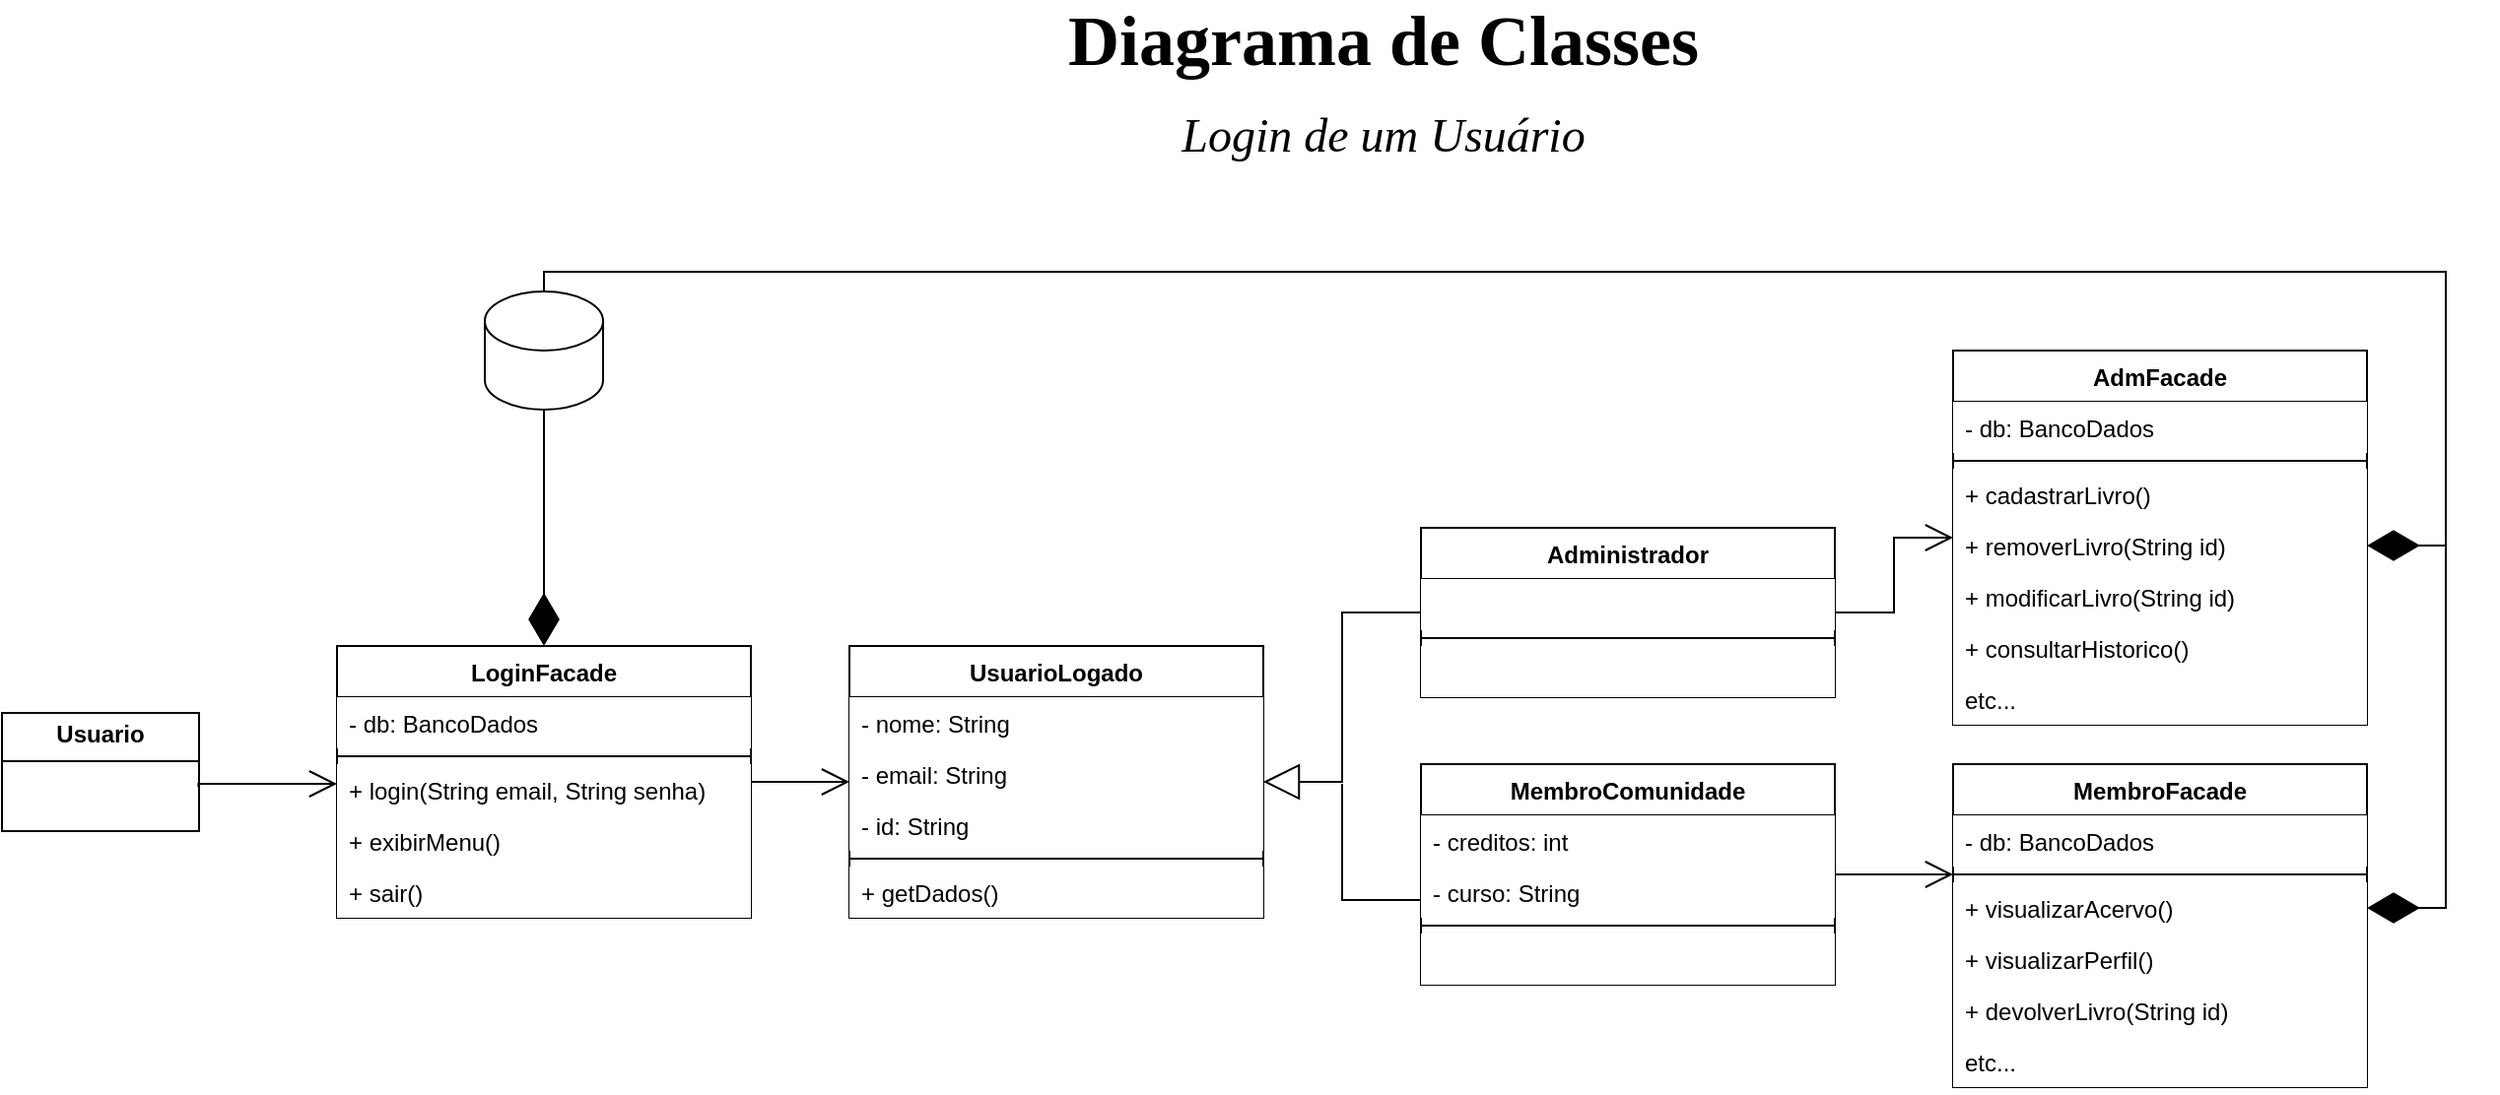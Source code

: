 <mxfile version="28.0.4">
  <diagram name="Página-1" id="ZlAH9jLIC42onpBHHMIF">
    <mxGraphModel dx="872" dy="482" grid="1" gridSize="10" guides="1" tooltips="1" connect="1" arrows="1" fold="1" page="1" pageScale="1" pageWidth="1169" pageHeight="827" math="0" shadow="0">
      <root>
        <mxCell id="0" />
        <mxCell id="1" parent="0" />
        <mxCell id="2jYOW66pVU3LEl7VK9MZ-2" value="&lt;div&gt;&lt;b&gt;Diagrama de Classes&lt;/b&gt;&lt;/div&gt;&lt;div&gt;&lt;font style=&quot;font-size: 24px;&quot;&gt;&lt;i&gt;Login de um Usuário&lt;/i&gt;&lt;/font&gt;&lt;/div&gt;" style="text;html=1;align=center;verticalAlign=middle;whiteSpace=wrap;rounded=0;fontFamily=Times New Roman;fontSize=36;" parent="1" vertex="1">
          <mxGeometry x="500" y="30" width="422" height="70" as="geometry" />
        </mxCell>
        <mxCell id="2jYOW66pVU3LEl7VK9MZ-5" value="" style="shape=cylinder3;whiteSpace=wrap;html=1;boundedLbl=1;backgroundOutline=1;size=15;" parent="1" vertex="1">
          <mxGeometry x="255" y="170" width="60" height="60" as="geometry" />
        </mxCell>
        <mxCell id="2jYOW66pVU3LEl7VK9MZ-6" value="&lt;p style=&quot;margin:0px;margin-top:4px;text-align:center;&quot;&gt;&lt;b&gt;Usuario&lt;/b&gt;&lt;/p&gt;&lt;hr size=&quot;1&quot; style=&quot;border-style:solid;&quot;&gt;&lt;div style=&quot;height:2px;&quot;&gt;&lt;/div&gt;" style="verticalAlign=top;align=left;overflow=fill;html=1;whiteSpace=wrap;strokeColor=default;fontFamily=Helvetica;fontSize=12;fontColor=default;fillColor=default;" parent="1" vertex="1">
          <mxGeometry x="10" y="384" width="100" height="60" as="geometry" />
        </mxCell>
        <mxCell id="2jYOW66pVU3LEl7VK9MZ-12" value="LoginFacade" style="swimlane;fontStyle=1;align=center;verticalAlign=top;childLayout=stackLayout;horizontal=1;startSize=26;horizontalStack=0;resizeParent=1;resizeParentMax=0;resizeLast=0;collapsible=1;marginBottom=0;whiteSpace=wrap;html=1;strokeColor=default;fontFamily=Helvetica;fontSize=12;fontColor=default;fillColor=default;swimlaneFillColor=none;glass=0;swimlaneLine=1;" parent="1" vertex="1">
          <mxGeometry x="180" y="350" width="210" height="138" as="geometry">
            <mxRectangle x="260" y="360" width="110" height="30" as="alternateBounds" />
          </mxGeometry>
        </mxCell>
        <mxCell id="2jYOW66pVU3LEl7VK9MZ-13" value="- db: BancoDados" style="text;strokeColor=none;fillColor=default;align=left;verticalAlign=top;spacingLeft=4;spacingRight=4;overflow=hidden;rotatable=0;points=[[0,0.5],[1,0.5]];portConstraint=eastwest;whiteSpace=wrap;html=1;fontFamily=Helvetica;fontSize=12;fontColor=default;fillStyle=auto;glass=0;" parent="2jYOW66pVU3LEl7VK9MZ-12" vertex="1">
          <mxGeometry y="26" width="210" height="26" as="geometry" />
        </mxCell>
        <mxCell id="2jYOW66pVU3LEl7VK9MZ-14" value="" style="line;strokeWidth=1;fillColor=none;align=left;verticalAlign=middle;spacingTop=-1;spacingLeft=3;spacingRight=3;rotatable=0;labelPosition=right;points=[];portConstraint=eastwest;strokeColor=inherit;fontFamily=Helvetica;fontSize=12;fontColor=default;" parent="2jYOW66pVU3LEl7VK9MZ-12" vertex="1">
          <mxGeometry y="52" width="210" height="8" as="geometry" />
        </mxCell>
        <mxCell id="2jYOW66pVU3LEl7VK9MZ-15" value="+ login(String email, String senha)" style="text;strokeColor=none;fillColor=default;align=left;verticalAlign=top;spacingLeft=4;spacingRight=4;overflow=hidden;rotatable=0;points=[[0,0.5],[1,0.5]];portConstraint=eastwest;whiteSpace=wrap;html=1;fontFamily=Helvetica;fontSize=12;fontColor=default;fillStyle=solid;" parent="2jYOW66pVU3LEl7VK9MZ-12" vertex="1">
          <mxGeometry y="60" width="210" height="26" as="geometry" />
        </mxCell>
        <mxCell id="2jYOW66pVU3LEl7VK9MZ-16" value="+ exibirMenu()" style="text;strokeColor=none;fillColor=default;align=left;verticalAlign=top;spacingLeft=4;spacingRight=4;overflow=hidden;rotatable=0;points=[[0,0.5],[1,0.5]];portConstraint=eastwest;whiteSpace=wrap;html=1;fontFamily=Helvetica;fontSize=12;fontColor=default;fillStyle=solid;" parent="2jYOW66pVU3LEl7VK9MZ-12" vertex="1">
          <mxGeometry y="86" width="210" height="26" as="geometry" />
        </mxCell>
        <mxCell id="2jYOW66pVU3LEl7VK9MZ-17" value="+ sair()" style="text;strokeColor=none;fillColor=default;align=left;verticalAlign=top;spacingLeft=4;spacingRight=4;overflow=hidden;rotatable=0;points=[[0,0.5],[1,0.5]];portConstraint=eastwest;whiteSpace=wrap;html=1;fontFamily=Helvetica;fontSize=12;fontColor=default;" parent="2jYOW66pVU3LEl7VK9MZ-12" vertex="1">
          <mxGeometry y="112" width="210" height="26" as="geometry" />
        </mxCell>
        <mxCell id="2jYOW66pVU3LEl7VK9MZ-28" value="MembroFacade" style="swimlane;fontStyle=1;align=center;verticalAlign=top;childLayout=stackLayout;horizontal=1;startSize=26;horizontalStack=0;resizeParent=1;resizeParentMax=0;resizeLast=0;collapsible=1;marginBottom=0;whiteSpace=wrap;html=1;strokeColor=default;fontFamily=Helvetica;fontSize=12;fontColor=default;fillColor=default;swimlaneFillColor=none;glass=0;swimlaneLine=1;" parent="1" vertex="1">
          <mxGeometry x="1000" y="410" width="210" height="164" as="geometry" />
        </mxCell>
        <mxCell id="2jYOW66pVU3LEl7VK9MZ-29" value="- db: BancoDados" style="text;strokeColor=none;fillColor=default;align=left;verticalAlign=top;spacingLeft=4;spacingRight=4;overflow=hidden;rotatable=0;points=[[0,0.5],[1,0.5]];portConstraint=eastwest;whiteSpace=wrap;html=1;fontFamily=Helvetica;fontSize=12;fontColor=default;fillStyle=auto;glass=0;" parent="2jYOW66pVU3LEl7VK9MZ-28" vertex="1">
          <mxGeometry y="26" width="210" height="26" as="geometry" />
        </mxCell>
        <mxCell id="2jYOW66pVU3LEl7VK9MZ-30" value="" style="line;strokeWidth=1;fillColor=none;align=left;verticalAlign=middle;spacingTop=-1;spacingLeft=3;spacingRight=3;rotatable=0;labelPosition=right;points=[];portConstraint=eastwest;strokeColor=inherit;fontFamily=Helvetica;fontSize=12;fontColor=default;" parent="2jYOW66pVU3LEl7VK9MZ-28" vertex="1">
          <mxGeometry y="52" width="210" height="8" as="geometry" />
        </mxCell>
        <mxCell id="2jYOW66pVU3LEl7VK9MZ-31" value="&lt;div&gt;+ visualizarAcervo()&lt;/div&gt;" style="text;strokeColor=none;fillColor=default;align=left;verticalAlign=top;spacingLeft=4;spacingRight=4;overflow=hidden;rotatable=0;points=[[0,0.5],[1,0.5]];portConstraint=eastwest;whiteSpace=wrap;html=1;fontFamily=Helvetica;fontSize=12;fontColor=default;fillStyle=solid;" parent="2jYOW66pVU3LEl7VK9MZ-28" vertex="1">
          <mxGeometry y="60" width="210" height="26" as="geometry" />
        </mxCell>
        <mxCell id="2jYOW66pVU3LEl7VK9MZ-32" value="&lt;div&gt;+ visualizarPerfil()&lt;/div&gt;" style="text;strokeColor=none;fillColor=default;align=left;verticalAlign=top;spacingLeft=4;spacingRight=4;overflow=hidden;rotatable=0;points=[[0,0.5],[1,0.5]];portConstraint=eastwest;whiteSpace=wrap;html=1;fontFamily=Helvetica;fontSize=12;fontColor=default;fillStyle=solid;" parent="2jYOW66pVU3LEl7VK9MZ-28" vertex="1">
          <mxGeometry y="86" width="210" height="26" as="geometry" />
        </mxCell>
        <mxCell id="2jYOW66pVU3LEl7VK9MZ-33" value="+ devolverLivro(String id)" style="text;strokeColor=none;fillColor=default;align=left;verticalAlign=top;spacingLeft=4;spacingRight=4;overflow=hidden;rotatable=0;points=[[0,0.5],[1,0.5]];portConstraint=eastwest;whiteSpace=wrap;html=1;fontFamily=Helvetica;fontSize=12;fontColor=default;" parent="2jYOW66pVU3LEl7VK9MZ-28" vertex="1">
          <mxGeometry y="112" width="210" height="26" as="geometry" />
        </mxCell>
        <mxCell id="B1owDLhNV9ZOQ4Yq2QHg-32" value="etc..." style="text;strokeColor=none;fillColor=default;align=left;verticalAlign=top;spacingLeft=4;spacingRight=4;overflow=hidden;rotatable=0;points=[[0,0.5],[1,0.5]];portConstraint=eastwest;whiteSpace=wrap;html=1;fontFamily=Helvetica;fontSize=12;fontColor=default;" parent="2jYOW66pVU3LEl7VK9MZ-28" vertex="1">
          <mxGeometry y="138" width="210" height="26" as="geometry" />
        </mxCell>
        <mxCell id="2jYOW66pVU3LEl7VK9MZ-34" value="AdmFacade" style="swimlane;fontStyle=1;align=center;verticalAlign=top;childLayout=stackLayout;horizontal=1;startSize=26;horizontalStack=0;resizeParent=1;resizeParentMax=0;resizeLast=0;collapsible=1;marginBottom=0;whiteSpace=wrap;html=1;strokeColor=default;fontFamily=Helvetica;fontSize=12;fontColor=default;fillColor=default;swimlaneFillColor=none;glass=0;swimlaneLine=1;" parent="1" vertex="1">
          <mxGeometry x="1000" y="200" width="210" height="190" as="geometry" />
        </mxCell>
        <mxCell id="2jYOW66pVU3LEl7VK9MZ-35" value="- db: BancoDados" style="text;strokeColor=none;fillColor=default;align=left;verticalAlign=top;spacingLeft=4;spacingRight=4;overflow=hidden;rotatable=0;points=[[0,0.5],[1,0.5]];portConstraint=eastwest;whiteSpace=wrap;html=1;fontFamily=Helvetica;fontSize=12;fontColor=default;fillStyle=auto;glass=0;" parent="2jYOW66pVU3LEl7VK9MZ-34" vertex="1">
          <mxGeometry y="26" width="210" height="26" as="geometry" />
        </mxCell>
        <mxCell id="2jYOW66pVU3LEl7VK9MZ-36" value="" style="line;strokeWidth=1;fillColor=none;align=left;verticalAlign=middle;spacingTop=-1;spacingLeft=3;spacingRight=3;rotatable=0;labelPosition=right;points=[];portConstraint=eastwest;strokeColor=inherit;fontFamily=Helvetica;fontSize=12;fontColor=default;" parent="2jYOW66pVU3LEl7VK9MZ-34" vertex="1">
          <mxGeometry y="52" width="210" height="8" as="geometry" />
        </mxCell>
        <mxCell id="2jYOW66pVU3LEl7VK9MZ-37" value="&lt;div&gt;+ cadastrarLivro()&lt;/div&gt;" style="text;strokeColor=none;fillColor=default;align=left;verticalAlign=top;spacingLeft=4;spacingRight=4;overflow=hidden;rotatable=0;points=[[0,0.5],[1,0.5]];portConstraint=eastwest;whiteSpace=wrap;html=1;fontFamily=Helvetica;fontSize=12;fontColor=default;fillStyle=solid;" parent="2jYOW66pVU3LEl7VK9MZ-34" vertex="1">
          <mxGeometry y="60" width="210" height="26" as="geometry" />
        </mxCell>
        <mxCell id="B1owDLhNV9ZOQ4Yq2QHg-27" value="&lt;div&gt;+ removerLivro(String id)&lt;/div&gt;" style="text;strokeColor=none;fillColor=default;align=left;verticalAlign=top;spacingLeft=4;spacingRight=4;overflow=hidden;rotatable=0;points=[[0,0.5],[1,0.5]];portConstraint=eastwest;whiteSpace=wrap;html=1;fontFamily=Helvetica;fontSize=12;fontColor=default;fillStyle=solid;" parent="2jYOW66pVU3LEl7VK9MZ-34" vertex="1">
          <mxGeometry y="86" width="210" height="26" as="geometry" />
        </mxCell>
        <mxCell id="2jYOW66pVU3LEl7VK9MZ-38" value="+ modificarLivro(String id)" style="text;strokeColor=none;fillColor=default;align=left;verticalAlign=top;spacingLeft=4;spacingRight=4;overflow=hidden;rotatable=0;points=[[0,0.5],[1,0.5]];portConstraint=eastwest;whiteSpace=wrap;html=1;fontFamily=Helvetica;fontSize=12;fontColor=default;fillStyle=solid;" parent="2jYOW66pVU3LEl7VK9MZ-34" vertex="1">
          <mxGeometry y="112" width="210" height="26" as="geometry" />
        </mxCell>
        <mxCell id="2jYOW66pVU3LEl7VK9MZ-39" value="+ consultarHistorico()" style="text;strokeColor=none;fillColor=default;align=left;verticalAlign=top;spacingLeft=4;spacingRight=4;overflow=hidden;rotatable=0;points=[[0,0.5],[1,0.5]];portConstraint=eastwest;whiteSpace=wrap;html=1;fontFamily=Helvetica;fontSize=12;fontColor=default;" parent="2jYOW66pVU3LEl7VK9MZ-34" vertex="1">
          <mxGeometry y="138" width="210" height="26" as="geometry" />
        </mxCell>
        <mxCell id="B1owDLhNV9ZOQ4Yq2QHg-28" value="etc..." style="text;strokeColor=none;fillColor=default;align=left;verticalAlign=top;spacingLeft=4;spacingRight=4;overflow=hidden;rotatable=0;points=[[0,0.5],[1,0.5]];portConstraint=eastwest;whiteSpace=wrap;html=1;fontFamily=Helvetica;fontSize=12;fontColor=default;" parent="2jYOW66pVU3LEl7VK9MZ-34" vertex="1">
          <mxGeometry y="164" width="210" height="26" as="geometry" />
        </mxCell>
        <mxCell id="2jYOW66pVU3LEl7VK9MZ-40" value="&lt;div&gt;UsuarioLogado&lt;/div&gt;" style="swimlane;fontStyle=1;align=center;verticalAlign=top;childLayout=stackLayout;horizontal=1;startSize=26;horizontalStack=0;resizeParent=1;resizeParentMax=0;resizeLast=0;collapsible=1;marginBottom=0;whiteSpace=wrap;html=1;strokeColor=default;fontFamily=Helvetica;fontSize=12;fontColor=default;fillColor=default;swimlaneFillColor=none;glass=0;swimlaneLine=1;" parent="1" vertex="1">
          <mxGeometry x="440" y="350" width="210" height="138" as="geometry" />
        </mxCell>
        <mxCell id="2jYOW66pVU3LEl7VK9MZ-41" value="- nome: String" style="text;strokeColor=none;fillColor=default;align=left;verticalAlign=top;spacingLeft=4;spacingRight=4;overflow=hidden;rotatable=0;points=[[0,0.5],[1,0.5]];portConstraint=eastwest;whiteSpace=wrap;html=1;fontFamily=Helvetica;fontSize=12;fontColor=default;fillStyle=auto;glass=0;" parent="2jYOW66pVU3LEl7VK9MZ-40" vertex="1">
          <mxGeometry y="26" width="210" height="26" as="geometry" />
        </mxCell>
        <mxCell id="2jYOW66pVU3LEl7VK9MZ-47" value="&lt;div&gt;- email: String&lt;/div&gt;" style="text;strokeColor=none;fillColor=default;align=left;verticalAlign=top;spacingLeft=4;spacingRight=4;overflow=hidden;rotatable=0;points=[[0,0.5],[1,0.5]];portConstraint=eastwest;whiteSpace=wrap;html=1;fontFamily=Helvetica;fontSize=12;fontColor=default;fillStyle=auto;glass=0;" parent="2jYOW66pVU3LEl7VK9MZ-40" vertex="1">
          <mxGeometry y="52" width="210" height="26" as="geometry" />
        </mxCell>
        <mxCell id="2jYOW66pVU3LEl7VK9MZ-48" value="&lt;div&gt;- id: String&lt;/div&gt;" style="text;strokeColor=none;fillColor=default;align=left;verticalAlign=top;spacingLeft=4;spacingRight=4;overflow=hidden;rotatable=0;points=[[0,0.5],[1,0.5]];portConstraint=eastwest;whiteSpace=wrap;html=1;fontFamily=Helvetica;fontSize=12;fontColor=default;fillStyle=auto;glass=0;" parent="2jYOW66pVU3LEl7VK9MZ-40" vertex="1">
          <mxGeometry y="78" width="210" height="26" as="geometry" />
        </mxCell>
        <mxCell id="2jYOW66pVU3LEl7VK9MZ-42" value="" style="line;strokeWidth=1;fillColor=none;align=left;verticalAlign=middle;spacingTop=-1;spacingLeft=3;spacingRight=3;rotatable=0;labelPosition=right;points=[];portConstraint=eastwest;strokeColor=inherit;fontFamily=Helvetica;fontSize=12;fontColor=default;" parent="2jYOW66pVU3LEl7VK9MZ-40" vertex="1">
          <mxGeometry y="104" width="210" height="8" as="geometry" />
        </mxCell>
        <mxCell id="2jYOW66pVU3LEl7VK9MZ-45" value="+ getDados()" style="text;strokeColor=none;fillColor=default;align=left;verticalAlign=top;spacingLeft=4;spacingRight=4;overflow=hidden;rotatable=0;points=[[0,0.5],[1,0.5]];portConstraint=eastwest;whiteSpace=wrap;html=1;fontFamily=Helvetica;fontSize=12;fontColor=default;" parent="2jYOW66pVU3LEl7VK9MZ-40" vertex="1">
          <mxGeometry y="112" width="210" height="26" as="geometry" />
        </mxCell>
        <mxCell id="B1owDLhNV9ZOQ4Yq2QHg-1" value="MembroComunidade" style="swimlane;fontStyle=1;align=center;verticalAlign=top;childLayout=stackLayout;horizontal=1;startSize=26;horizontalStack=0;resizeParent=1;resizeParentMax=0;resizeLast=0;collapsible=1;marginBottom=0;whiteSpace=wrap;html=1;strokeColor=default;fontFamily=Helvetica;fontSize=12;fontColor=default;fillColor=default;swimlaneFillColor=none;glass=0;swimlaneLine=1;" parent="1" vertex="1">
          <mxGeometry x="730" y="410" width="210" height="112" as="geometry" />
        </mxCell>
        <mxCell id="B1owDLhNV9ZOQ4Yq2QHg-18" value="- creditos: int&lt;span style=&quot;white-space: pre;&quot;&gt;&#x9;&lt;/span&gt;" style="text;strokeColor=none;fillColor=default;align=left;verticalAlign=top;spacingLeft=4;spacingRight=4;overflow=hidden;rotatable=0;points=[[0,0.5],[1,0.5]];portConstraint=eastwest;whiteSpace=wrap;html=1;fontFamily=Helvetica;fontSize=12;fontColor=default;fillStyle=auto;glass=0;" parent="B1owDLhNV9ZOQ4Yq2QHg-1" vertex="1">
          <mxGeometry y="26" width="210" height="26" as="geometry" />
        </mxCell>
        <mxCell id="B1owDLhNV9ZOQ4Yq2QHg-2" value="- curso: String" style="text;strokeColor=none;fillColor=default;align=left;verticalAlign=top;spacingLeft=4;spacingRight=4;overflow=hidden;rotatable=0;points=[[0,0.5],[1,0.5]];portConstraint=eastwest;whiteSpace=wrap;html=1;fontFamily=Helvetica;fontSize=12;fontColor=default;fillStyle=auto;glass=0;" parent="B1owDLhNV9ZOQ4Yq2QHg-1" vertex="1">
          <mxGeometry y="52" width="210" height="26" as="geometry" />
        </mxCell>
        <mxCell id="B1owDLhNV9ZOQ4Yq2QHg-5" value="" style="line;strokeWidth=1;fillColor=none;align=left;verticalAlign=middle;spacingTop=-1;spacingLeft=3;spacingRight=3;rotatable=0;labelPosition=right;points=[];portConstraint=eastwest;strokeColor=inherit;fontFamily=Helvetica;fontSize=12;fontColor=default;" parent="B1owDLhNV9ZOQ4Yq2QHg-1" vertex="1">
          <mxGeometry y="78" width="210" height="8" as="geometry" />
        </mxCell>
        <mxCell id="B1owDLhNV9ZOQ4Yq2QHg-6" value="" style="text;strokeColor=none;fillColor=default;align=left;verticalAlign=top;spacingLeft=4;spacingRight=4;overflow=hidden;rotatable=0;points=[[0,0.5],[1,0.5]];portConstraint=eastwest;whiteSpace=wrap;html=1;fontFamily=Helvetica;fontSize=12;fontColor=default;" parent="B1owDLhNV9ZOQ4Yq2QHg-1" vertex="1">
          <mxGeometry y="86" width="210" height="26" as="geometry" />
        </mxCell>
        <mxCell id="B1owDLhNV9ZOQ4Yq2QHg-7" value="Administrador" style="swimlane;fontStyle=1;align=center;verticalAlign=top;childLayout=stackLayout;horizontal=1;startSize=26;horizontalStack=0;resizeParent=1;resizeParentMax=0;resizeLast=0;collapsible=1;marginBottom=0;whiteSpace=wrap;html=1;strokeColor=default;fontFamily=Helvetica;fontSize=12;fontColor=default;fillColor=default;swimlaneFillColor=none;glass=0;swimlaneLine=1;" parent="1" vertex="1">
          <mxGeometry x="730" y="290" width="210" height="86" as="geometry" />
        </mxCell>
        <mxCell id="B1owDLhNV9ZOQ4Yq2QHg-10" value="" style="text;strokeColor=none;fillColor=default;align=left;verticalAlign=top;spacingLeft=4;spacingRight=4;overflow=hidden;rotatable=0;points=[[0,0.5],[1,0.5]];portConstraint=eastwest;whiteSpace=wrap;html=1;fontFamily=Helvetica;fontSize=12;fontColor=default;fillStyle=auto;glass=0;" parent="B1owDLhNV9ZOQ4Yq2QHg-7" vertex="1">
          <mxGeometry y="26" width="210" height="26" as="geometry" />
        </mxCell>
        <mxCell id="B1owDLhNV9ZOQ4Yq2QHg-11" value="" style="line;strokeWidth=1;fillColor=none;align=left;verticalAlign=middle;spacingTop=-1;spacingLeft=3;spacingRight=3;rotatable=0;labelPosition=right;points=[];portConstraint=eastwest;strokeColor=inherit;fontFamily=Helvetica;fontSize=12;fontColor=default;" parent="B1owDLhNV9ZOQ4Yq2QHg-7" vertex="1">
          <mxGeometry y="52" width="210" height="8" as="geometry" />
        </mxCell>
        <mxCell id="B1owDLhNV9ZOQ4Yq2QHg-12" value="" style="text;strokeColor=none;fillColor=default;align=left;verticalAlign=top;spacingLeft=4;spacingRight=4;overflow=hidden;rotatable=0;points=[[0,0.5],[1,0.5]];portConstraint=eastwest;whiteSpace=wrap;html=1;fontFamily=Helvetica;fontSize=12;fontColor=default;" parent="B1owDLhNV9ZOQ4Yq2QHg-7" vertex="1">
          <mxGeometry y="60" width="210" height="26" as="geometry" />
        </mxCell>
        <mxCell id="B1owDLhNV9ZOQ4Yq2QHg-13" value="" style="endArrow=block;endSize=16;endFill=0;html=1;rounded=0;fontFamily=Helvetica;fontSize=12;fontColor=default;edgeStyle=orthogonalEdgeStyle;" parent="1" source="B1owDLhNV9ZOQ4Yq2QHg-7" target="2jYOW66pVU3LEl7VK9MZ-40" edge="1">
          <mxGeometry x="-0.007" width="160" relative="1" as="geometry">
            <mxPoint x="465" y="540" as="sourcePoint" />
            <mxPoint x="625" y="540" as="targetPoint" />
            <mxPoint as="offset" />
            <Array as="points">
              <mxPoint x="690" y="333" />
              <mxPoint x="690" y="419" />
            </Array>
          </mxGeometry>
        </mxCell>
        <mxCell id="B1owDLhNV9ZOQ4Yq2QHg-15" value="" style="edgeLabel;html=1;align=center;verticalAlign=middle;resizable=0;points=[];strokeColor=default;fontFamily=Helvetica;fontSize=12;fontColor=default;fillColor=default;" parent="B1owDLhNV9ZOQ4Yq2QHg-13" vertex="1" connectable="0">
          <mxGeometry x="-0.095" y="4" relative="1" as="geometry">
            <mxPoint as="offset" />
          </mxGeometry>
        </mxCell>
        <mxCell id="B1owDLhNV9ZOQ4Yq2QHg-16" value="" style="edgeLabel;html=1;align=center;verticalAlign=middle;resizable=0;points=[];strokeColor=default;fontFamily=Helvetica;fontSize=12;fontColor=default;fillColor=default;" parent="B1owDLhNV9ZOQ4Yq2QHg-13" vertex="1" connectable="0">
          <mxGeometry x="-0.095" y="5" relative="1" as="geometry">
            <mxPoint as="offset" />
          </mxGeometry>
        </mxCell>
        <mxCell id="B1owDLhNV9ZOQ4Yq2QHg-14" value="" style="endArrow=none;endSize=16;endFill=0;html=1;rounded=0;fontFamily=Helvetica;fontSize=12;fontColor=default;edgeStyle=orthogonalEdgeStyle;" parent="1" target="B1owDLhNV9ZOQ4Yq2QHg-1" edge="1">
          <mxGeometry width="160" relative="1" as="geometry">
            <mxPoint x="690" y="420" as="sourcePoint" />
            <mxPoint x="630" y="590" as="targetPoint" />
            <Array as="points">
              <mxPoint x="690" y="479" />
            </Array>
          </mxGeometry>
        </mxCell>
        <mxCell id="B1owDLhNV9ZOQ4Yq2QHg-22" value="" style="endArrow=open;endFill=1;endSize=12;html=1;rounded=0;fontFamily=Helvetica;fontSize=12;fontColor=default;edgeStyle=orthogonalEdgeStyle;" parent="1" source="B1owDLhNV9ZOQ4Yq2QHg-7" target="2jYOW66pVU3LEl7VK9MZ-34" edge="1">
          <mxGeometry width="160" relative="1" as="geometry">
            <mxPoint x="800" y="530" as="sourcePoint" />
            <mxPoint x="960" y="530" as="targetPoint" />
          </mxGeometry>
        </mxCell>
        <mxCell id="B1owDLhNV9ZOQ4Yq2QHg-23" value="" style="endArrow=open;endFill=1;endSize=12;html=1;rounded=0;fontFamily=Helvetica;fontSize=12;fontColor=default;edgeStyle=orthogonalEdgeStyle;" parent="1" source="B1owDLhNV9ZOQ4Yq2QHg-1" target="2jYOW66pVU3LEl7VK9MZ-28" edge="1">
          <mxGeometry width="160" relative="1" as="geometry">
            <mxPoint x="1020" y="604" as="sourcePoint" />
            <mxPoint x="1210" y="580" as="targetPoint" />
            <Array as="points">
              <mxPoint x="970" y="466" />
              <mxPoint x="970" y="466" />
            </Array>
          </mxGeometry>
        </mxCell>
        <mxCell id="B1owDLhNV9ZOQ4Yq2QHg-24" value="" style="endArrow=diamondThin;endFill=1;endSize=24;html=1;rounded=0;fontFamily=Helvetica;fontSize=12;fontColor=default;entryX=0.5;entryY=0;entryDx=0;entryDy=0;" parent="1" source="2jYOW66pVU3LEl7VK9MZ-5" target="2jYOW66pVU3LEl7VK9MZ-12" edge="1">
          <mxGeometry width="160" relative="1" as="geometry">
            <mxPoint x="630" y="500" as="sourcePoint" />
            <mxPoint x="790" y="500" as="targetPoint" />
          </mxGeometry>
        </mxCell>
        <mxCell id="B1owDLhNV9ZOQ4Yq2QHg-25" value="" style="endArrow=open;endFill=1;endSize=12;html=1;rounded=0;fontFamily=Helvetica;fontSize=12;fontColor=default;edgeStyle=orthogonalEdgeStyle;exitX=0.997;exitY=0.628;exitDx=0;exitDy=0;exitPerimeter=0;" parent="1" source="2jYOW66pVU3LEl7VK9MZ-6" target="2jYOW66pVU3LEl7VK9MZ-12" edge="1">
          <mxGeometry width="160" relative="1" as="geometry">
            <mxPoint x="30" y="540" as="sourcePoint" />
            <mxPoint x="210" y="657" as="targetPoint" />
            <Array as="points">
              <mxPoint x="110" y="420" />
            </Array>
          </mxGeometry>
        </mxCell>
        <mxCell id="B1owDLhNV9ZOQ4Yq2QHg-26" value="" style="endArrow=open;endFill=1;endSize=12;html=1;rounded=0;fontFamily=Helvetica;fontSize=12;fontColor=default;edgeStyle=orthogonalEdgeStyle;" parent="1" source="2jYOW66pVU3LEl7VK9MZ-12" target="2jYOW66pVU3LEl7VK9MZ-40" edge="1">
          <mxGeometry width="160" relative="1" as="geometry">
            <mxPoint x="410" y="632" as="sourcePoint" />
            <mxPoint x="480" y="630" as="targetPoint" />
            <Array as="points">
              <mxPoint x="410" y="419" />
              <mxPoint x="410" y="419" />
            </Array>
          </mxGeometry>
        </mxCell>
        <mxCell id="B1owDLhNV9ZOQ4Yq2QHg-29" value="" style="endArrow=diamondThin;endFill=1;endSize=24;html=1;rounded=0;fontFamily=Helvetica;fontSize=12;fontColor=default;entryX=1;entryY=0.5;entryDx=0;entryDy=0;edgeStyle=orthogonalEdgeStyle;" parent="1" source="2jYOW66pVU3LEl7VK9MZ-5" target="B1owDLhNV9ZOQ4Yq2QHg-27" edge="1">
          <mxGeometry width="160" relative="1" as="geometry">
            <mxPoint x="570" y="180" as="sourcePoint" />
            <mxPoint x="570" y="300" as="targetPoint" />
            <Array as="points">
              <mxPoint x="285" y="160" />
              <mxPoint x="1250" y="160" />
              <mxPoint x="1250" y="299" />
            </Array>
          </mxGeometry>
        </mxCell>
        <mxCell id="B1owDLhNV9ZOQ4Yq2QHg-30" value="" style="endArrow=diamondThin;endFill=1;endSize=24;html=1;rounded=0;fontFamily=Helvetica;fontSize=12;fontColor=default;entryX=1;entryY=0.5;entryDx=0;entryDy=0;edgeStyle=orthogonalEdgeStyle;" parent="1" source="2jYOW66pVU3LEl7VK9MZ-5" target="2jYOW66pVU3LEl7VK9MZ-31" edge="1">
          <mxGeometry width="160" relative="1" as="geometry">
            <mxPoint x="760" y="150" as="sourcePoint" />
            <mxPoint x="760" y="270" as="targetPoint" />
            <Array as="points">
              <mxPoint x="285" y="160" />
              <mxPoint x="1250" y="160" />
              <mxPoint x="1250" y="483" />
            </Array>
          </mxGeometry>
        </mxCell>
      </root>
    </mxGraphModel>
  </diagram>
</mxfile>
